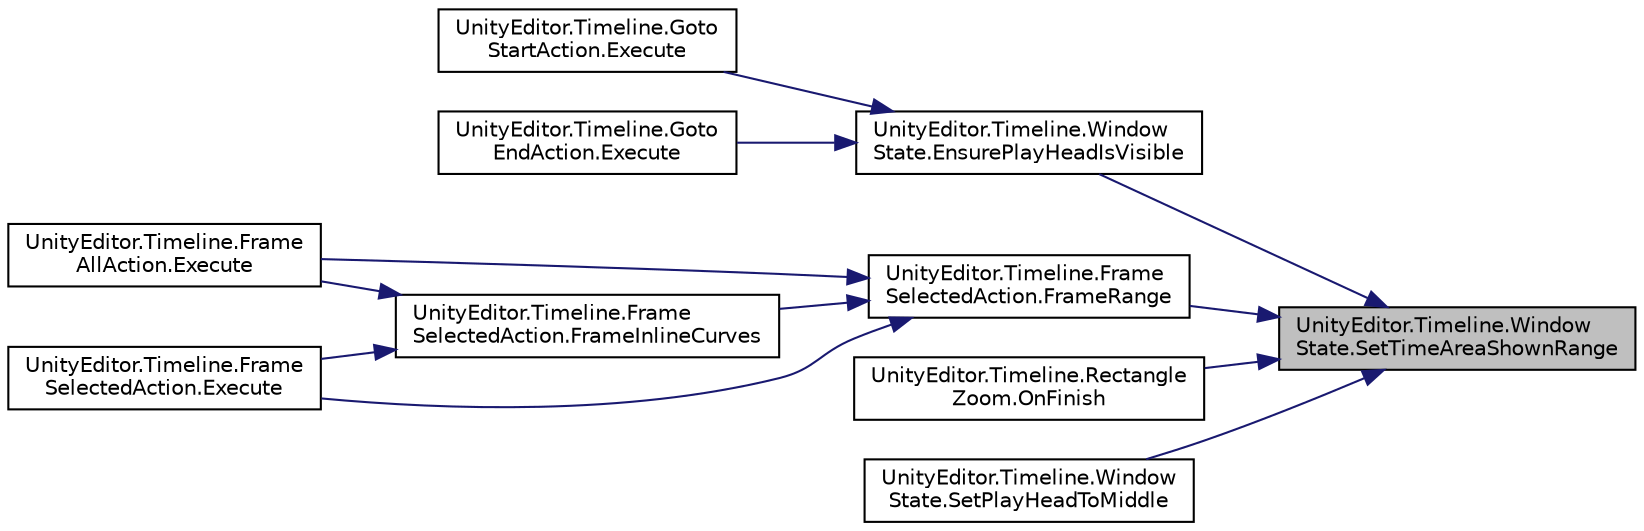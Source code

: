 digraph "UnityEditor.Timeline.WindowState.SetTimeAreaShownRange"
{
 // LATEX_PDF_SIZE
  edge [fontname="Helvetica",fontsize="10",labelfontname="Helvetica",labelfontsize="10"];
  node [fontname="Helvetica",fontsize="10",shape=record];
  rankdir="RL";
  Node1 [label="UnityEditor.Timeline.Window\lState.SetTimeAreaShownRange",height=0.2,width=0.4,color="black", fillcolor="grey75", style="filled", fontcolor="black",tooltip=" "];
  Node1 -> Node2 [dir="back",color="midnightblue",fontsize="10",style="solid",fontname="Helvetica"];
  Node2 [label="UnityEditor.Timeline.Window\lState.EnsurePlayHeadIsVisible",height=0.2,width=0.4,color="black", fillcolor="white", style="filled",URL="$class_unity_editor_1_1_timeline_1_1_window_state.html#ab85b38edb8da83b1867273ce79bd36a5",tooltip=" "];
  Node2 -> Node3 [dir="back",color="midnightblue",fontsize="10",style="solid",fontname="Helvetica"];
  Node3 [label="UnityEditor.Timeline.Goto\lStartAction.Execute",height=0.2,width=0.4,color="black", fillcolor="white", style="filled",URL="$class_unity_editor_1_1_timeline_1_1_goto_start_action.html#a966acf7e7f221224d3ccc48c053c160d",tooltip=" "];
  Node2 -> Node4 [dir="back",color="midnightblue",fontsize="10",style="solid",fontname="Helvetica"];
  Node4 [label="UnityEditor.Timeline.Goto\lEndAction.Execute",height=0.2,width=0.4,color="black", fillcolor="white", style="filled",URL="$class_unity_editor_1_1_timeline_1_1_goto_end_action.html#aa3a4b3a9e457f78f62d1346c1106f355",tooltip=" "];
  Node1 -> Node5 [dir="back",color="midnightblue",fontsize="10",style="solid",fontname="Helvetica"];
  Node5 [label="UnityEditor.Timeline.Frame\lSelectedAction.FrameRange",height=0.2,width=0.4,color="black", fillcolor="white", style="filled",URL="$class_unity_editor_1_1_timeline_1_1_frame_selected_action.html#ae0122012cd5227ac45050968f50db2f0",tooltip=" "];
  Node5 -> Node6 [dir="back",color="midnightblue",fontsize="10",style="solid",fontname="Helvetica"];
  Node6 [label="UnityEditor.Timeline.Frame\lAllAction.Execute",height=0.2,width=0.4,color="black", fillcolor="white", style="filled",URL="$class_unity_editor_1_1_timeline_1_1_frame_all_action.html#a9ef0a2710f2a1d3141f217b4fe28d8ff",tooltip=" "];
  Node5 -> Node7 [dir="back",color="midnightblue",fontsize="10",style="solid",fontname="Helvetica"];
  Node7 [label="UnityEditor.Timeline.Frame\lSelectedAction.Execute",height=0.2,width=0.4,color="black", fillcolor="white", style="filled",URL="$class_unity_editor_1_1_timeline_1_1_frame_selected_action.html#a129bc2cda89a2bd8ca9a597c94fee63f",tooltip=" "];
  Node5 -> Node8 [dir="back",color="midnightblue",fontsize="10",style="solid",fontname="Helvetica"];
  Node8 [label="UnityEditor.Timeline.Frame\lSelectedAction.FrameInlineCurves",height=0.2,width=0.4,color="black", fillcolor="white", style="filled",URL="$class_unity_editor_1_1_timeline_1_1_frame_selected_action.html#a0b8f235591f0655d06f0e67f6be6ce24",tooltip=" "];
  Node8 -> Node6 [dir="back",color="midnightblue",fontsize="10",style="solid",fontname="Helvetica"];
  Node8 -> Node7 [dir="back",color="midnightblue",fontsize="10",style="solid",fontname="Helvetica"];
  Node1 -> Node9 [dir="back",color="midnightblue",fontsize="10",style="solid",fontname="Helvetica"];
  Node9 [label="UnityEditor.Timeline.Rectangle\lZoom.OnFinish",height=0.2,width=0.4,color="black", fillcolor="white", style="filled",URL="$class_unity_editor_1_1_timeline_1_1_rectangle_zoom.html#a9273e391ce4168ce646878db4a0bfed3",tooltip=" "];
  Node1 -> Node10 [dir="back",color="midnightblue",fontsize="10",style="solid",fontname="Helvetica"];
  Node10 [label="UnityEditor.Timeline.Window\lState.SetPlayHeadToMiddle",height=0.2,width=0.4,color="black", fillcolor="white", style="filled",URL="$class_unity_editor_1_1_timeline_1_1_window_state.html#a63e22e0de474b9cbaf150f24694bd004",tooltip=" "];
}
